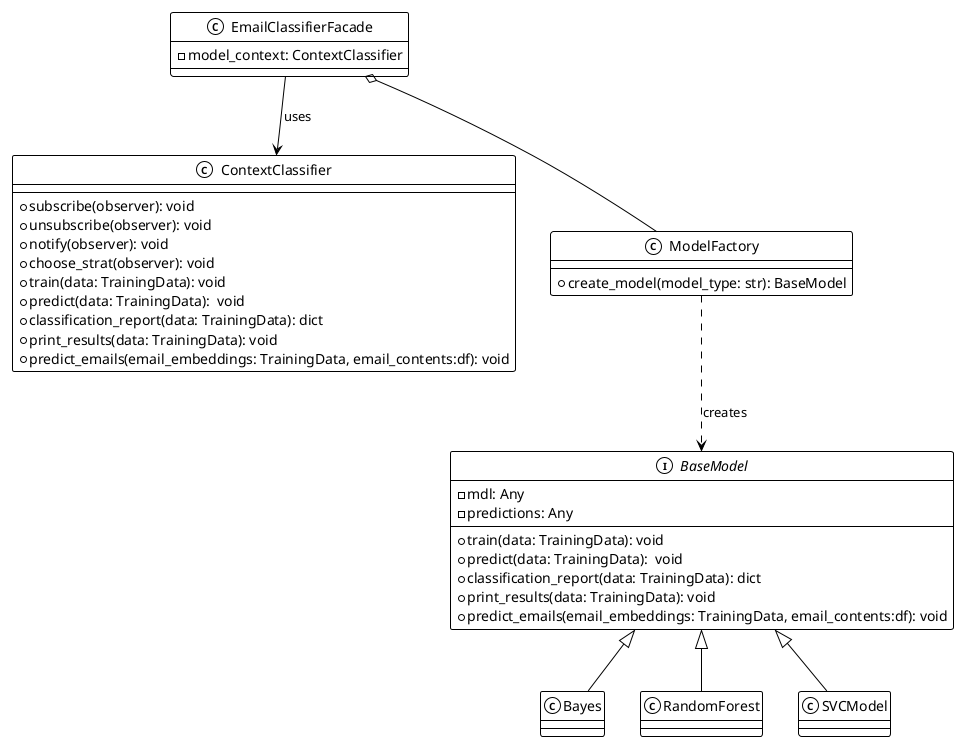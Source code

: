 @startuml
!theme mono

class EmailClassifierFacade{
    - model_context: ContextClassifier
}


class ContextClassifier{
    + subscribe(observer): void
    + unsubscribe(observer): void
    + notify(observer): void
    + choose_strat(observer): void
    + train(data: TrainingData): void 
    + predict(data: TrainingData):  void 
    + classification_report(data: TrainingData): dict
    + print_results(data: TrainingData): void 
    + predict_emails(email_embeddings: TrainingData, email_contents:df): void

}

class ModelFactory{
    + create_model(model_type: str): BaseModel
}

class Bayes {
    
}

class RandomForest {
    
    
}

class SVCModel {

}



interface BaseModel {
    - mdl: Any
    - predictions: Any
    + train(data: TrainingData): void 
    + predict(data: TrainingData):  void 
    + classification_report(data: TrainingData): dict
    + print_results(data: TrainingData): void 
    + predict_emails(email_embeddings: TrainingData, email_contents:df): void 
}

EmailClassifierFacade o-- ModelFactory
EmailClassifierFacade --> ContextClassifier: uses
ModelFactory ..> BaseModel: creates
BaseModel  <|-- RandomForest
BaseModel <|-- SVCModel
BaseModel <|-- Bayes

@enduml